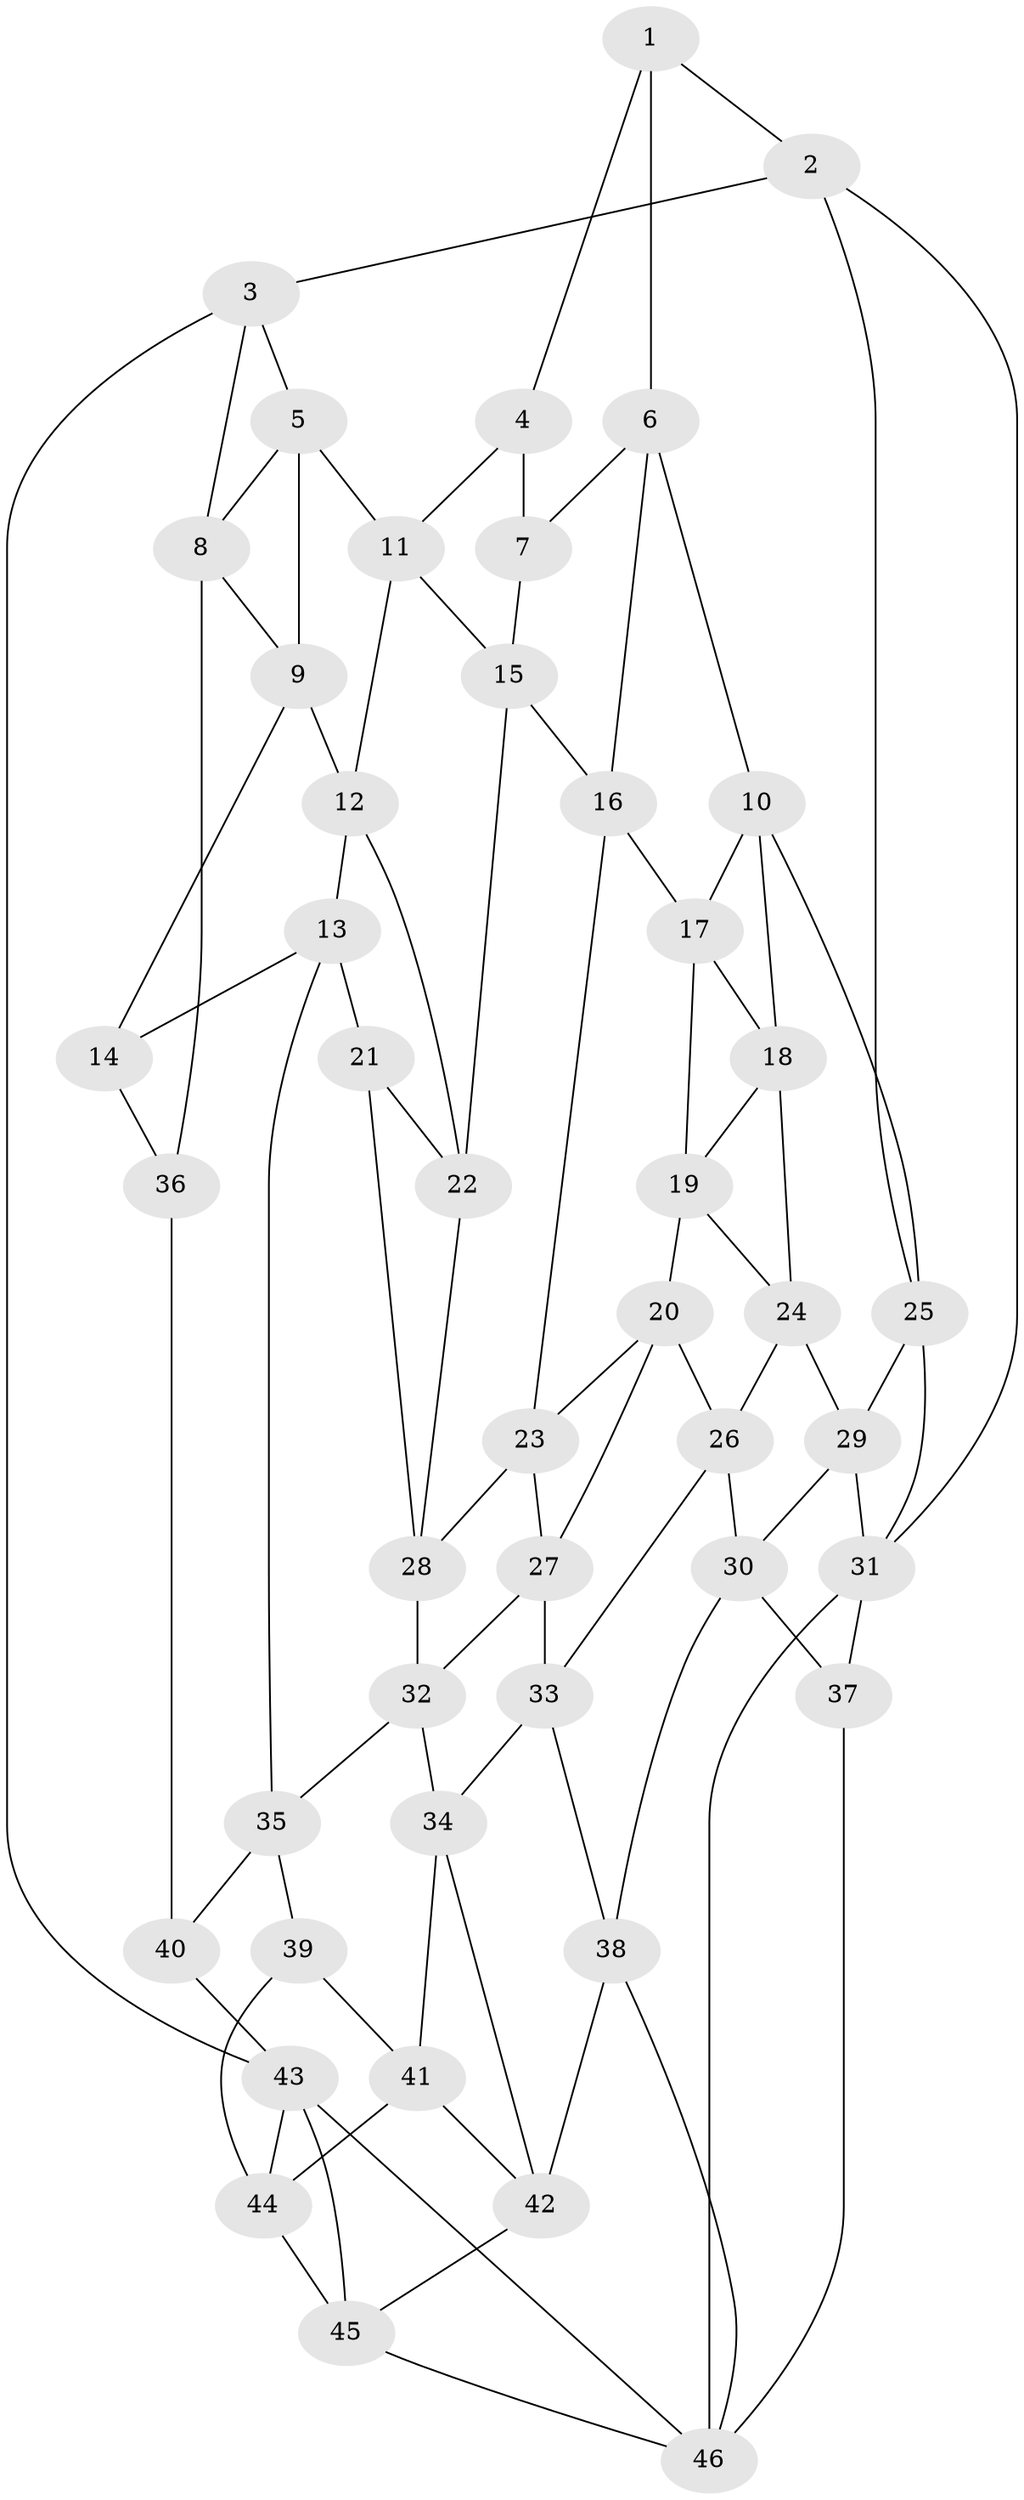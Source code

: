 // original degree distribution, {3: 0.022988505747126436, 4: 0.22988505747126436, 5: 0.5517241379310345, 6: 0.19540229885057472}
// Generated by graph-tools (version 1.1) at 2025/27/03/09/25 03:27:07]
// undirected, 46 vertices, 89 edges
graph export_dot {
graph [start="1"]
  node [color=gray90,style=filled];
  1;
  2;
  3;
  4;
  5;
  6;
  7;
  8;
  9;
  10;
  11;
  12;
  13;
  14;
  15;
  16;
  17;
  18;
  19;
  20;
  21;
  22;
  23;
  24;
  25;
  26;
  27;
  28;
  29;
  30;
  31;
  32;
  33;
  34;
  35;
  36;
  37;
  38;
  39;
  40;
  41;
  42;
  43;
  44;
  45;
  46;
  1 -- 2 [weight=1.0];
  1 -- 4 [weight=1.0];
  1 -- 6 [weight=1.0];
  2 -- 3 [weight=1.0];
  2 -- 25 [weight=1.0];
  2 -- 31 [weight=1.0];
  3 -- 5 [weight=1.0];
  3 -- 8 [weight=1.0];
  3 -- 43 [weight=1.0];
  4 -- 7 [weight=2.0];
  4 -- 11 [weight=1.0];
  5 -- 8 [weight=1.0];
  5 -- 9 [weight=1.0];
  5 -- 11 [weight=1.0];
  6 -- 7 [weight=1.0];
  6 -- 10 [weight=1.0];
  6 -- 16 [weight=1.0];
  7 -- 15 [weight=1.0];
  8 -- 9 [weight=1.0];
  8 -- 36 [weight=1.0];
  9 -- 12 [weight=1.0];
  9 -- 14 [weight=1.0];
  10 -- 17 [weight=1.0];
  10 -- 18 [weight=1.0];
  10 -- 25 [weight=1.0];
  11 -- 12 [weight=1.0];
  11 -- 15 [weight=1.0];
  12 -- 13 [weight=1.0];
  12 -- 22 [weight=1.0];
  13 -- 14 [weight=1.0];
  13 -- 21 [weight=1.0];
  13 -- 35 [weight=1.0];
  14 -- 36 [weight=1.0];
  15 -- 16 [weight=1.0];
  15 -- 22 [weight=1.0];
  16 -- 17 [weight=1.0];
  16 -- 23 [weight=1.0];
  17 -- 18 [weight=1.0];
  17 -- 19 [weight=1.0];
  18 -- 19 [weight=1.0];
  18 -- 24 [weight=1.0];
  19 -- 20 [weight=1.0];
  19 -- 24 [weight=1.0];
  20 -- 23 [weight=1.0];
  20 -- 26 [weight=1.0];
  20 -- 27 [weight=1.0];
  21 -- 22 [weight=1.0];
  21 -- 28 [weight=1.0];
  22 -- 28 [weight=1.0];
  23 -- 27 [weight=1.0];
  23 -- 28 [weight=1.0];
  24 -- 26 [weight=1.0];
  24 -- 29 [weight=1.0];
  25 -- 29 [weight=1.0];
  25 -- 31 [weight=1.0];
  26 -- 30 [weight=1.0];
  26 -- 33 [weight=1.0];
  27 -- 32 [weight=1.0];
  27 -- 33 [weight=1.0];
  28 -- 32 [weight=1.0];
  29 -- 30 [weight=1.0];
  29 -- 31 [weight=1.0];
  30 -- 37 [weight=1.0];
  30 -- 38 [weight=1.0];
  31 -- 37 [weight=1.0];
  31 -- 46 [weight=1.0];
  32 -- 34 [weight=1.0];
  32 -- 35 [weight=1.0];
  33 -- 34 [weight=1.0];
  33 -- 38 [weight=1.0];
  34 -- 41 [weight=1.0];
  34 -- 42 [weight=1.0];
  35 -- 39 [weight=1.0];
  35 -- 40 [weight=1.0];
  36 -- 40 [weight=2.0];
  37 -- 46 [weight=1.0];
  38 -- 42 [weight=1.0];
  38 -- 46 [weight=1.0];
  39 -- 41 [weight=1.0];
  39 -- 44 [weight=1.0];
  40 -- 43 [weight=1.0];
  41 -- 42 [weight=1.0];
  41 -- 44 [weight=1.0];
  42 -- 45 [weight=1.0];
  43 -- 44 [weight=1.0];
  43 -- 45 [weight=1.0];
  43 -- 46 [weight=1.0];
  44 -- 45 [weight=1.0];
  45 -- 46 [weight=1.0];
}
